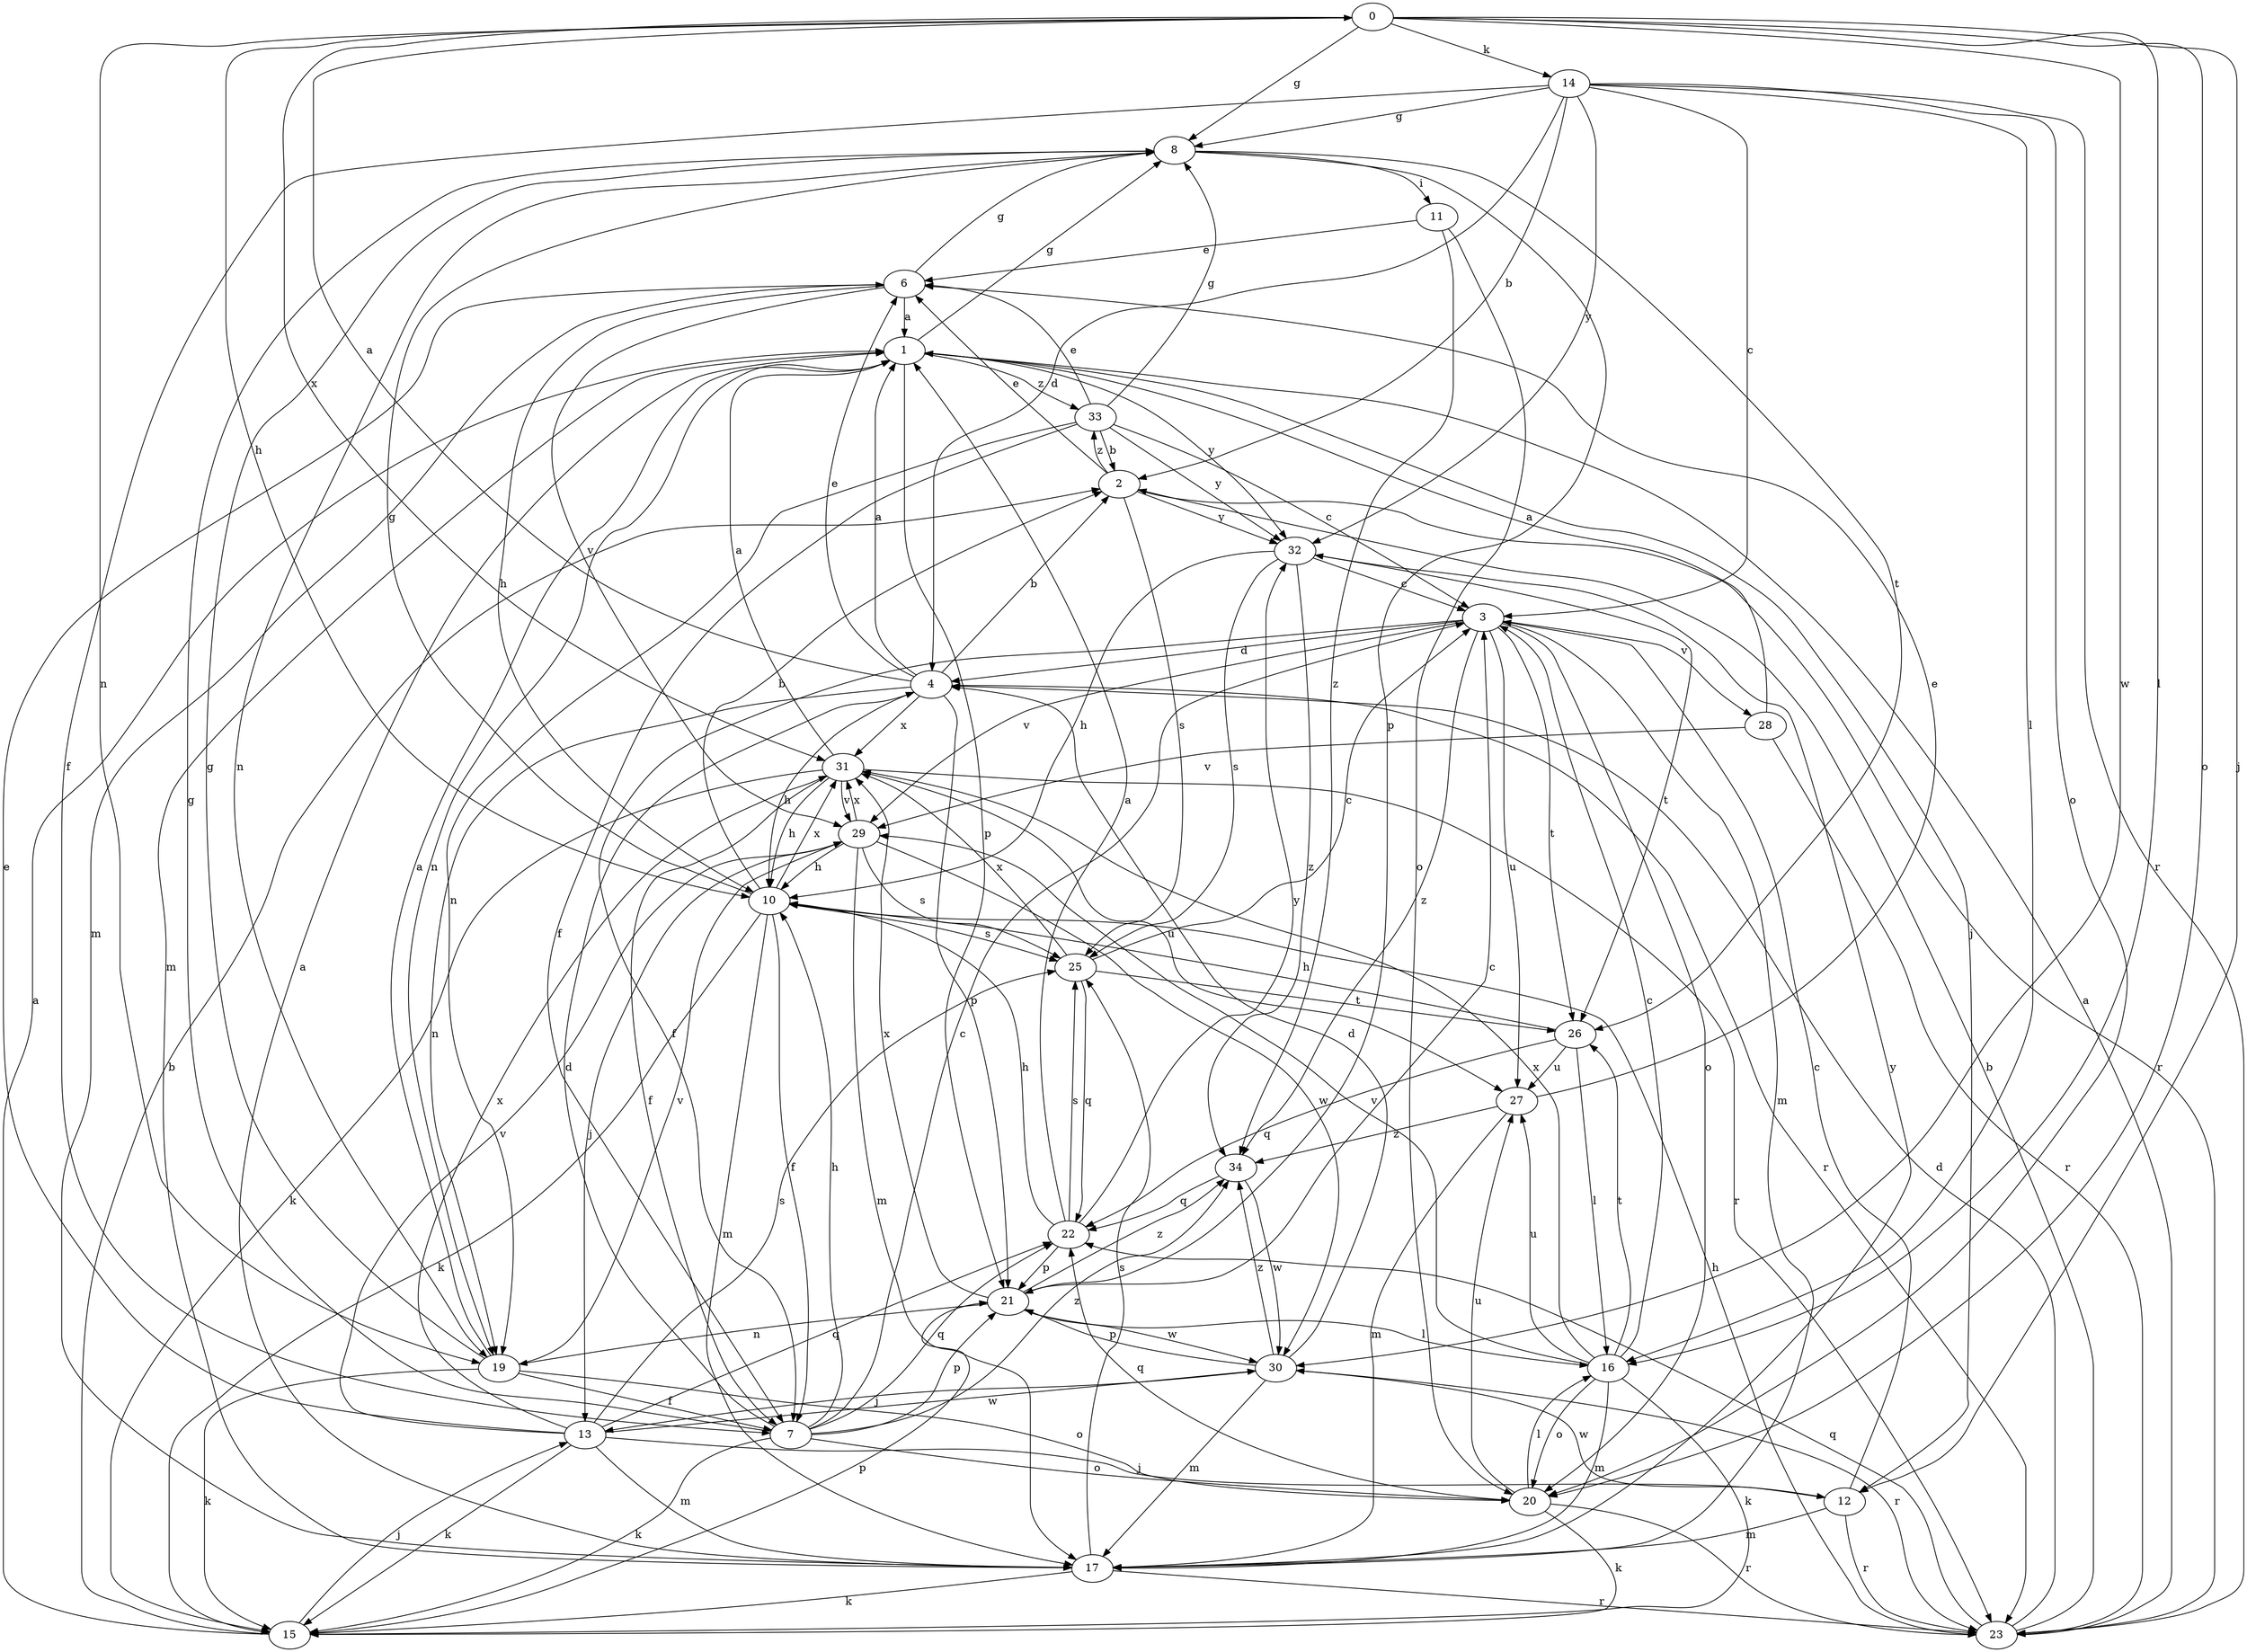 strict digraph  {
0;
1;
2;
3;
4;
6;
7;
8;
10;
11;
12;
13;
14;
15;
16;
17;
19;
20;
21;
22;
23;
25;
26;
27;
28;
29;
30;
31;
32;
33;
34;
0 -> 8  [label=g];
0 -> 10  [label=h];
0 -> 12  [label=j];
0 -> 14  [label=k];
0 -> 16  [label=l];
0 -> 19  [label=n];
0 -> 20  [label=o];
0 -> 30  [label=w];
0 -> 31  [label=x];
1 -> 8  [label=g];
1 -> 12  [label=j];
1 -> 17  [label=m];
1 -> 19  [label=n];
1 -> 21  [label=p];
1 -> 32  [label=y];
1 -> 33  [label=z];
2 -> 6  [label=e];
2 -> 23  [label=r];
2 -> 25  [label=s];
2 -> 32  [label=y];
2 -> 33  [label=z];
3 -> 4  [label=d];
3 -> 7  [label=f];
3 -> 17  [label=m];
3 -> 20  [label=o];
3 -> 26  [label=t];
3 -> 27  [label=u];
3 -> 28  [label=v];
3 -> 29  [label=v];
3 -> 34  [label=z];
4 -> 0  [label=a];
4 -> 1  [label=a];
4 -> 2  [label=b];
4 -> 6  [label=e];
4 -> 10  [label=h];
4 -> 19  [label=n];
4 -> 21  [label=p];
4 -> 23  [label=r];
4 -> 31  [label=x];
6 -> 1  [label=a];
6 -> 8  [label=g];
6 -> 10  [label=h];
6 -> 17  [label=m];
6 -> 29  [label=v];
7 -> 3  [label=c];
7 -> 4  [label=d];
7 -> 8  [label=g];
7 -> 10  [label=h];
7 -> 15  [label=k];
7 -> 20  [label=o];
7 -> 21  [label=p];
7 -> 22  [label=q];
7 -> 34  [label=z];
8 -> 11  [label=i];
8 -> 19  [label=n];
8 -> 21  [label=p];
8 -> 26  [label=t];
10 -> 2  [label=b];
10 -> 7  [label=f];
10 -> 8  [label=g];
10 -> 15  [label=k];
10 -> 17  [label=m];
10 -> 25  [label=s];
10 -> 31  [label=x];
11 -> 6  [label=e];
11 -> 20  [label=o];
11 -> 34  [label=z];
12 -> 3  [label=c];
12 -> 17  [label=m];
12 -> 23  [label=r];
12 -> 30  [label=w];
13 -> 6  [label=e];
13 -> 12  [label=j];
13 -> 15  [label=k];
13 -> 17  [label=m];
13 -> 22  [label=q];
13 -> 25  [label=s];
13 -> 29  [label=v];
13 -> 30  [label=w];
13 -> 31  [label=x];
14 -> 2  [label=b];
14 -> 3  [label=c];
14 -> 4  [label=d];
14 -> 7  [label=f];
14 -> 8  [label=g];
14 -> 16  [label=l];
14 -> 20  [label=o];
14 -> 23  [label=r];
14 -> 32  [label=y];
15 -> 1  [label=a];
15 -> 2  [label=b];
15 -> 13  [label=j];
15 -> 21  [label=p];
16 -> 3  [label=c];
16 -> 15  [label=k];
16 -> 17  [label=m];
16 -> 20  [label=o];
16 -> 26  [label=t];
16 -> 27  [label=u];
16 -> 29  [label=v];
16 -> 31  [label=x];
17 -> 1  [label=a];
17 -> 15  [label=k];
17 -> 23  [label=r];
17 -> 25  [label=s];
17 -> 32  [label=y];
19 -> 1  [label=a];
19 -> 7  [label=f];
19 -> 8  [label=g];
19 -> 15  [label=k];
19 -> 20  [label=o];
19 -> 29  [label=v];
20 -> 15  [label=k];
20 -> 16  [label=l];
20 -> 22  [label=q];
20 -> 23  [label=r];
20 -> 27  [label=u];
21 -> 3  [label=c];
21 -> 16  [label=l];
21 -> 19  [label=n];
21 -> 30  [label=w];
21 -> 31  [label=x];
21 -> 34  [label=z];
22 -> 1  [label=a];
22 -> 10  [label=h];
22 -> 21  [label=p];
22 -> 25  [label=s];
22 -> 32  [label=y];
23 -> 1  [label=a];
23 -> 2  [label=b];
23 -> 4  [label=d];
23 -> 10  [label=h];
23 -> 22  [label=q];
25 -> 3  [label=c];
25 -> 22  [label=q];
25 -> 26  [label=t];
25 -> 31  [label=x];
26 -> 10  [label=h];
26 -> 16  [label=l];
26 -> 22  [label=q];
26 -> 27  [label=u];
27 -> 6  [label=e];
27 -> 17  [label=m];
27 -> 34  [label=z];
28 -> 1  [label=a];
28 -> 23  [label=r];
28 -> 29  [label=v];
29 -> 10  [label=h];
29 -> 13  [label=j];
29 -> 17  [label=m];
29 -> 25  [label=s];
29 -> 30  [label=w];
29 -> 31  [label=x];
30 -> 4  [label=d];
30 -> 13  [label=j];
30 -> 17  [label=m];
30 -> 21  [label=p];
30 -> 23  [label=r];
30 -> 34  [label=z];
31 -> 1  [label=a];
31 -> 7  [label=f];
31 -> 10  [label=h];
31 -> 15  [label=k];
31 -> 23  [label=r];
31 -> 27  [label=u];
31 -> 29  [label=v];
32 -> 3  [label=c];
32 -> 10  [label=h];
32 -> 25  [label=s];
32 -> 26  [label=t];
32 -> 34  [label=z];
33 -> 2  [label=b];
33 -> 3  [label=c];
33 -> 6  [label=e];
33 -> 7  [label=f];
33 -> 8  [label=g];
33 -> 19  [label=n];
33 -> 32  [label=y];
34 -> 22  [label=q];
34 -> 30  [label=w];
}
